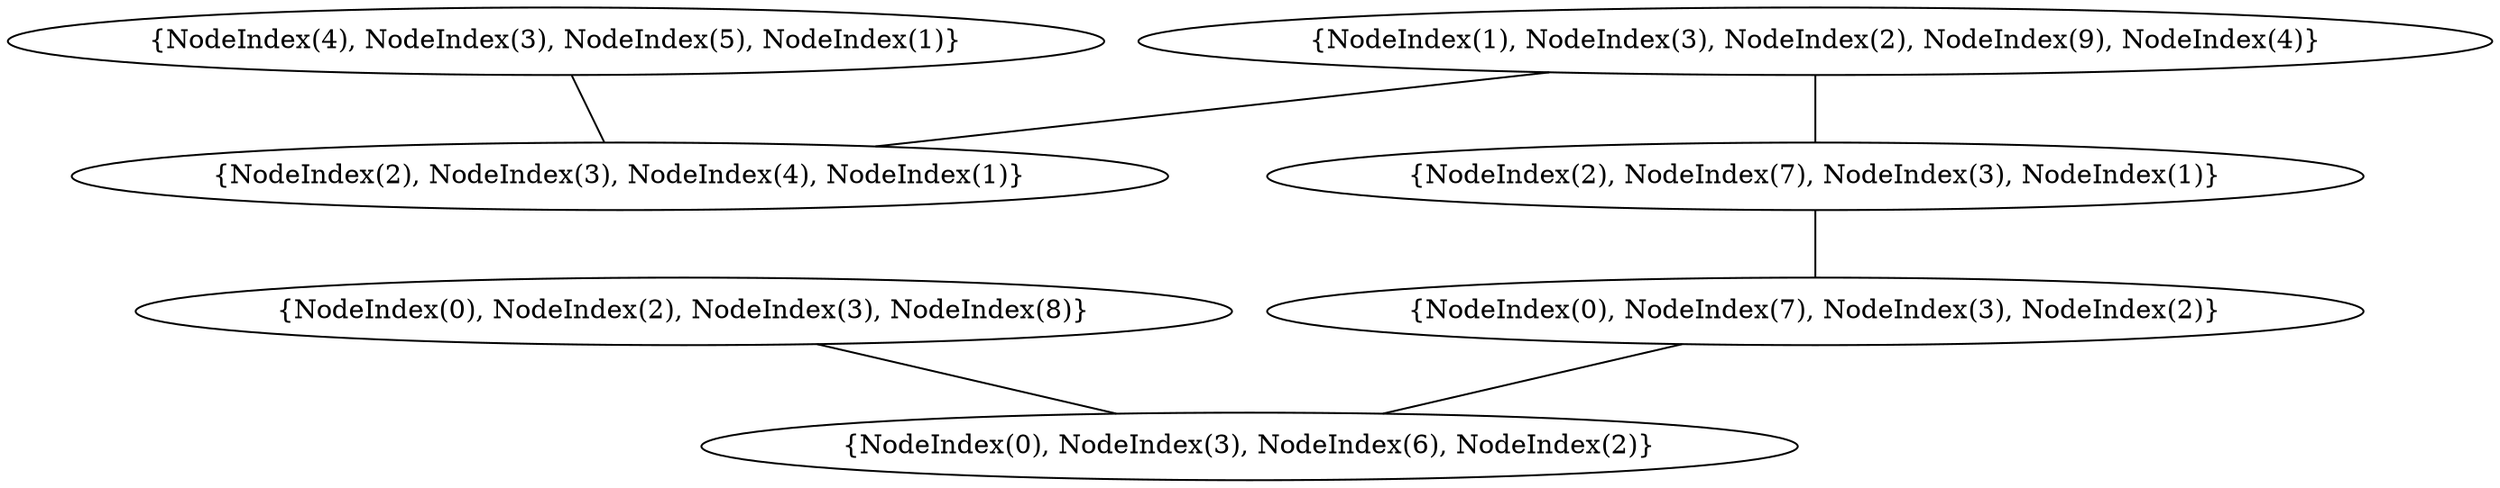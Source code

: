 graph {
    0 [ label = "{NodeIndex(0), NodeIndex(3), NodeIndex(6), NodeIndex(2)}" ]
    1 [ label = "{NodeIndex(0), NodeIndex(2), NodeIndex(3), NodeIndex(8)}" ]
    2 [ label = "{NodeIndex(2), NodeIndex(3), NodeIndex(4), NodeIndex(1)}" ]
    3 [ label = "{NodeIndex(0), NodeIndex(7), NodeIndex(3), NodeIndex(2)}" ]
    4 [ label = "{NodeIndex(2), NodeIndex(7), NodeIndex(3), NodeIndex(1)}" ]
    5 [ label = "{NodeIndex(1), NodeIndex(3), NodeIndex(2), NodeIndex(9), NodeIndex(4)}" ]
    6 [ label = "{NodeIndex(4), NodeIndex(3), NodeIndex(5), NodeIndex(1)}" ]
    1 -- 0 [ ]
    5 -- 2 [ ]
    4 -- 3 [ ]
    6 -- 2 [ ]
    5 -- 4 [ ]
    3 -- 0 [ ]
}
